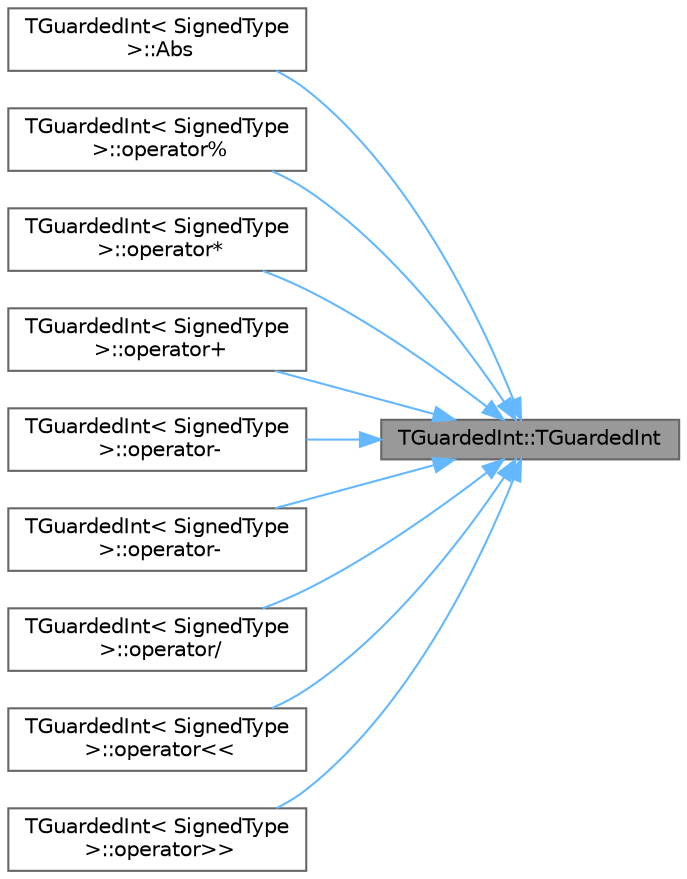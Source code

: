 digraph "TGuardedInt::TGuardedInt"
{
 // INTERACTIVE_SVG=YES
 // LATEX_PDF_SIZE
  bgcolor="transparent";
  edge [fontname=Helvetica,fontsize=10,labelfontname=Helvetica,labelfontsize=10];
  node [fontname=Helvetica,fontsize=10,shape=box,height=0.2,width=0.4];
  rankdir="RL";
  Node1 [id="Node000001",label="TGuardedInt::TGuardedInt",height=0.2,width=0.4,color="gray40", fillcolor="grey60", style="filled", fontcolor="black",tooltip="Construct a TGuardedInt with an invalid value."];
  Node1 -> Node2 [id="edge1_Node000001_Node000002",dir="back",color="steelblue1",style="solid",tooltip=" "];
  Node2 [id="Node000002",label="TGuardedInt\< SignedType\l \>::Abs",height=0.2,width=0.4,color="grey40", fillcolor="white", style="filled",URL="$d4/dcb/classTGuardedInt.html#a717046f628e93a9e203c8e1e4f667ad2",tooltip=" "];
  Node1 -> Node3 [id="edge2_Node000001_Node000003",dir="back",color="steelblue1",style="solid",tooltip=" "];
  Node3 [id="Node000003",label="TGuardedInt\< SignedType\l \>::operator%",height=0.2,width=0.4,color="grey40", fillcolor="white", style="filled",URL="$d4/dcb/classTGuardedInt.html#af6415c857b7b7cae58812cb2b30a7877",tooltip=" "];
  Node1 -> Node4 [id="edge3_Node000001_Node000004",dir="back",color="steelblue1",style="solid",tooltip=" "];
  Node4 [id="Node000004",label="TGuardedInt\< SignedType\l \>::operator*",height=0.2,width=0.4,color="grey40", fillcolor="white", style="filled",URL="$d4/dcb/classTGuardedInt.html#a995b5dd59f613ec74de7d401df72eff3",tooltip=" "];
  Node1 -> Node5 [id="edge4_Node000001_Node000005",dir="back",color="steelblue1",style="solid",tooltip=" "];
  Node5 [id="Node000005",label="TGuardedInt\< SignedType\l \>::operator+",height=0.2,width=0.4,color="grey40", fillcolor="white", style="filled",URL="$d4/dcb/classTGuardedInt.html#a3e772127ac09d924bd679abd52640722",tooltip=" "];
  Node1 -> Node6 [id="edge5_Node000001_Node000006",dir="back",color="steelblue1",style="solid",tooltip=" "];
  Node6 [id="Node000006",label="TGuardedInt\< SignedType\l \>::operator-",height=0.2,width=0.4,color="grey40", fillcolor="white", style="filled",URL="$d4/dcb/classTGuardedInt.html#a7f6632534b07c19595230084dfed5108",tooltip=" "];
  Node1 -> Node7 [id="edge6_Node000001_Node000007",dir="back",color="steelblue1",style="solid",tooltip=" "];
  Node7 [id="Node000007",label="TGuardedInt\< SignedType\l \>::operator-",height=0.2,width=0.4,color="grey40", fillcolor="white", style="filled",URL="$d4/dcb/classTGuardedInt.html#ac50ec05b3e36f2a6427aea0e376bec5e",tooltip=" "];
  Node1 -> Node8 [id="edge7_Node000001_Node000008",dir="back",color="steelblue1",style="solid",tooltip=" "];
  Node8 [id="Node000008",label="TGuardedInt\< SignedType\l \>::operator/",height=0.2,width=0.4,color="grey40", fillcolor="white", style="filled",URL="$d4/dcb/classTGuardedInt.html#a65f93bbf2f42f651bd08d7a1279b0e45",tooltip=" "];
  Node1 -> Node9 [id="edge8_Node000001_Node000009",dir="back",color="steelblue1",style="solid",tooltip=" "];
  Node9 [id="Node000009",label="TGuardedInt\< SignedType\l \>::operator\<\<",height=0.2,width=0.4,color="grey40", fillcolor="white", style="filled",URL="$d4/dcb/classTGuardedInt.html#a9c1a910d90677a98405e81f538fedee9",tooltip=" "];
  Node1 -> Node10 [id="edge9_Node000001_Node000010",dir="back",color="steelblue1",style="solid",tooltip=" "];
  Node10 [id="Node000010",label="TGuardedInt\< SignedType\l \>::operator\>\>",height=0.2,width=0.4,color="grey40", fillcolor="white", style="filled",URL="$d4/dcb/classTGuardedInt.html#a59cd9abf4a53c767ba7dd30663736fca",tooltip=" "];
}
